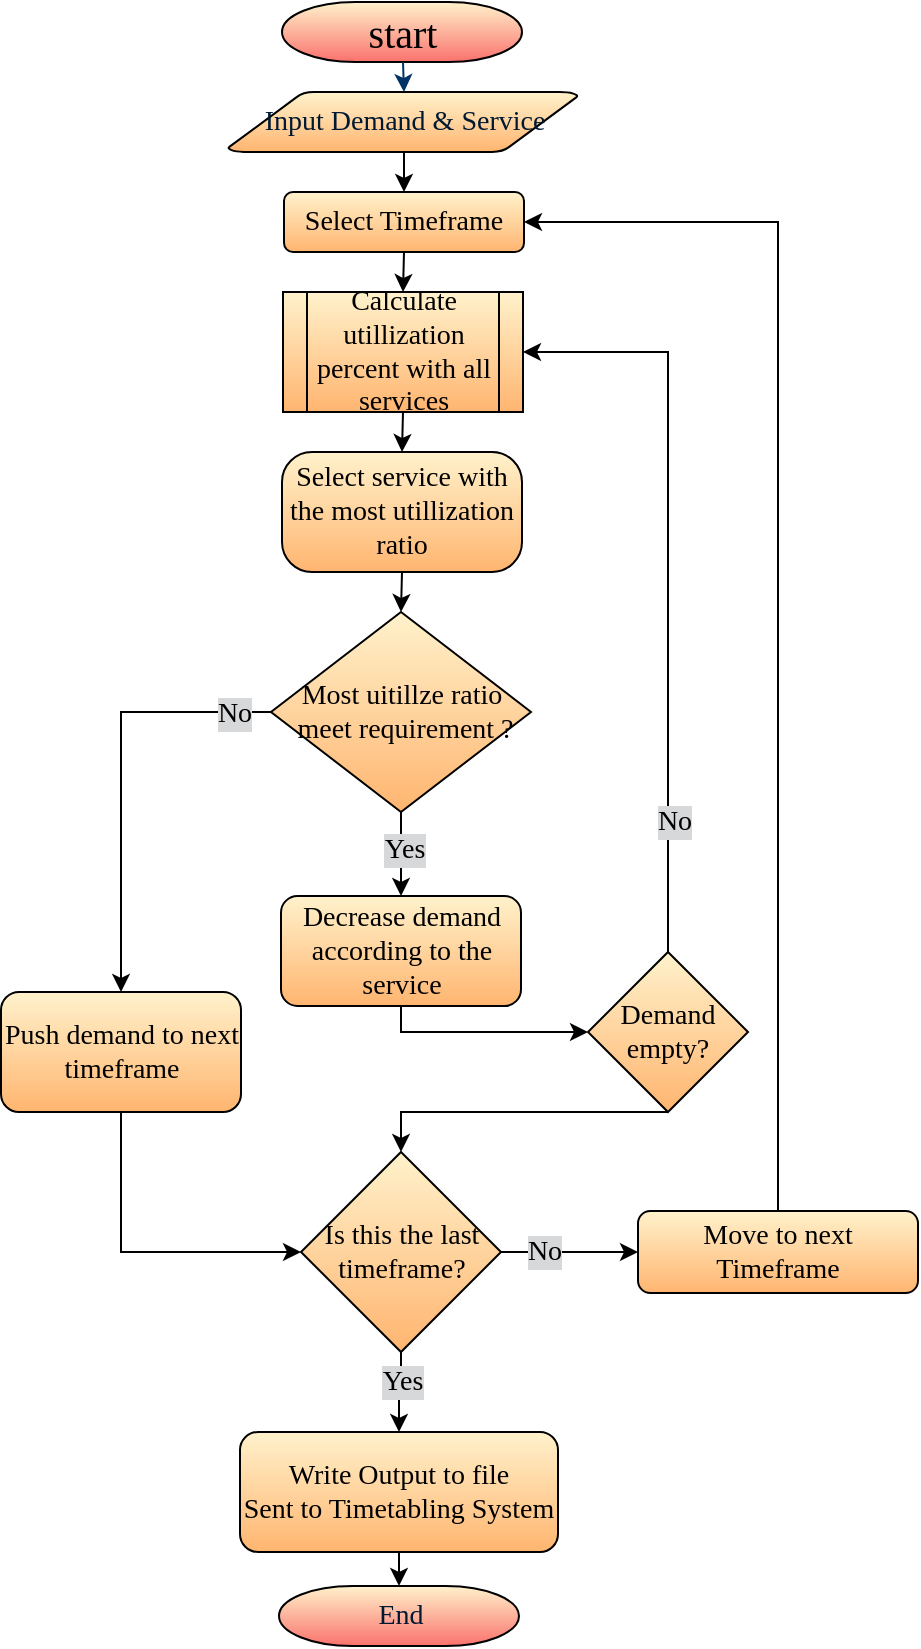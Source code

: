 <mxfile version="10.5.9" type="github"><diagram id="IksRYjbdFxxhTBMnKAOK" name="Page-1"><mxGraphModel dx="758" dy="469" grid="1" gridSize="10" guides="1" tooltips="1" connect="1" arrows="1" fold="1" page="1" pageScale="1" pageWidth="850" pageHeight="1100" math="0" shadow="0"><root><mxCell id="0"/><mxCell id="1" parent="0"/><mxCell id="jh3pecBuK80P3w0I09oi-1" value="start" style="shape=mxgraph.flowchart.terminator;fillColor=#FFF2CC;strokeColor=#000000;strokeWidth=1;gradientDirection=south;fontStyle=0;html=1;fontFamily=Times New Roman;spacing=2;fontSize=20;gradientColor=#FA726D;labelBorderColor=none;" parent="1" vertex="1"><mxGeometry x="272" y="75" width="120" height="30" as="geometry"/></mxCell><mxCell id="jh3pecBuK80P3w0I09oi-2" value="Input Demand &amp;amp; Service&lt;br style=&quot;font-size: 14px;&quot;&gt;" style="shape=mxgraph.flowchart.data;fillColor=#FFF2CC;strokeColor=#000000;strokeWidth=1;gradientColor=#FFB570;gradientDirection=south;fontColor=#001933;fontStyle=0;html=1;fontFamily=Times New Roman;spacing=2;fontSize=14;labelBorderColor=none;" parent="1" vertex="1"><mxGeometry x="245" y="120" width="175" height="30" as="geometry"/></mxCell><mxCell id="jh3pecBuK80P3w0I09oi-3" style="edgeStyle=orthogonalEdgeStyle;rounded=0;html=1;exitX=0.5;exitY=1;exitPerimeter=0;entryX=0.5;entryY=0;jettySize=auto;orthogonalLoop=1;fontFamily=Times New Roman;spacing=2;fontSize=14;labelBorderColor=none;" parent="1" target="jh3pecBuK80P3w0I09oi-8" edge="1"><mxGeometry relative="1" as="geometry"><mxPoint x="332" y="150" as="sourcePoint"/></mxGeometry></mxCell><mxCell id="jh3pecBuK80P3w0I09oi-5" style="fontColor=#001933;fontStyle=1;strokeColor=#003366;strokeWidth=1;html=1;fontFamily=Times New Roman;spacing=2;fontSize=14;labelBorderColor=none;" parent="1" source="jh3pecBuK80P3w0I09oi-1" edge="1"><mxGeometry relative="1" as="geometry"><mxPoint x="333" y="120" as="targetPoint"/></mxGeometry></mxCell><mxCell id="jh3pecBuK80P3w0I09oi-70" style="edgeStyle=orthogonalEdgeStyle;rounded=0;html=1;exitX=0.5;exitY=1;entryX=0.5;entryY=0;jettySize=auto;orthogonalLoop=1;fontFamily=Times New Roman;spacing=2;fontSize=14;labelBorderColor=none;" parent="1" source="jh3pecBuK80P3w0I09oi-8" target="jh3pecBuK80P3w0I09oi-39" edge="1"><mxGeometry relative="1" as="geometry"/></mxCell><mxCell id="jh3pecBuK80P3w0I09oi-8" value="Select Timeframe" style="rounded=1;whiteSpace=wrap;html=1;fontFamily=Times New Roman;spacing=2;fontSize=14;fillColor=#FFF2CC;gradientColor=#FFB570;labelBorderColor=none;strokeColor=#000000;strokeWidth=1;" parent="1" vertex="1"><mxGeometry x="273" y="170" width="120" height="30" as="geometry"/></mxCell><mxCell id="jh3pecBuK80P3w0I09oi-41" style="edgeStyle=orthogonalEdgeStyle;rounded=0;html=1;exitX=0.5;exitY=0;entryX=1;entryY=0.5;jettySize=auto;orthogonalLoop=1;fontFamily=Times New Roman;spacing=2;fontSize=14;labelBorderColor=none;" parent="1" source="jh3pecBuK80P3w0I09oi-15" target="jh3pecBuK80P3w0I09oi-39" edge="1"><mxGeometry relative="1" as="geometry"/></mxCell><mxCell id="jh3pecBuK80P3w0I09oi-42" value="No" style="text;html=1;resizable=0;points=[];align=center;verticalAlign=middle;labelBackgroundColor=#d7d8d9;fontFamily=Times New Roman;spacing=2;fontSize=14;labelBorderColor=none;fontColor=#000000;" parent="jh3pecBuK80P3w0I09oi-41" vertex="1" connectable="0"><mxGeometry x="-0.651" y="-3" relative="1" as="geometry"><mxPoint as="offset"/></mxGeometry></mxCell><mxCell id="7aQVyZFDAGQBYN12E_En-3" style="edgeStyle=orthogonalEdgeStyle;rounded=0;orthogonalLoop=1;jettySize=auto;html=1;exitX=0.5;exitY=1;exitDx=0;exitDy=0;entryX=0.5;entryY=0;entryDx=0;entryDy=0;fontFamily=Times New Roman;spacing=2;fontSize=14;labelBorderColor=none;" edge="1" parent="1" source="jh3pecBuK80P3w0I09oi-15" target="jh3pecBuK80P3w0I09oi-22"><mxGeometry relative="1" as="geometry"><Array as="points"><mxPoint x="332" y="630"/></Array></mxGeometry></mxCell><mxCell id="jh3pecBuK80P3w0I09oi-15" value="Demand empty?" style="rhombus;whiteSpace=wrap;html=1;fontFamily=Times New Roman;spacing=2;fontSize=14;fillColor=#FFF2CC;gradientColor=#FFB570;labelBorderColor=none;strokeColor=#000000;strokeWidth=1;" parent="1" vertex="1"><mxGeometry x="425" y="550" width="80" height="80" as="geometry"/></mxCell><mxCell id="jh3pecBuK80P3w0I09oi-47" style="edgeStyle=orthogonalEdgeStyle;rounded=0;html=1;exitX=0.5;exitY=1;entryX=0.5;entryY=0;jettySize=auto;orthogonalLoop=1;fontFamily=Times New Roman;spacing=2;fontSize=14;labelBorderColor=none;" parent="1" source="jh3pecBuK80P3w0I09oi-22" target="jh3pecBuK80P3w0I09oi-24" edge="1"><mxGeometry relative="1" as="geometry"/></mxCell><mxCell id="jh3pecBuK80P3w0I09oi-69" value="Yes" style="text;html=1;resizable=0;points=[];align=center;verticalAlign=middle;labelBackgroundColor=#d7d8d9;fontFamily=Times New Roman;spacing=2;fontSize=14;labelBorderColor=none;" parent="jh3pecBuK80P3w0I09oi-47" vertex="1" connectable="0"><mxGeometry x="-0.276" relative="1" as="geometry"><mxPoint as="offset"/></mxGeometry></mxCell><mxCell id="jh3pecBuK80P3w0I09oi-81" style="edgeStyle=orthogonalEdgeStyle;rounded=0;html=1;exitX=1;exitY=0.5;entryX=0;entryY=0.5;jettySize=auto;orthogonalLoop=1;fontFamily=Times New Roman;spacing=2;fontSize=14;labelBorderColor=none;" parent="1" source="jh3pecBuK80P3w0I09oi-22" target="jh3pecBuK80P3w0I09oi-79" edge="1"><mxGeometry relative="1" as="geometry"/></mxCell><mxCell id="jh3pecBuK80P3w0I09oi-82" value="No" style="text;html=1;resizable=0;points=[];align=center;verticalAlign=middle;labelBackgroundColor=#d7d8d9;fontFamily=Times New Roman;spacing=2;fontSize=14;labelBorderColor=none;" parent="jh3pecBuK80P3w0I09oi-81" vertex="1" connectable="0"><mxGeometry x="-0.394" relative="1" as="geometry"><mxPoint as="offset"/></mxGeometry></mxCell><mxCell id="jh3pecBuK80P3w0I09oi-22" value="Is this the last timeframe?" style="rhombus;whiteSpace=wrap;html=1;fontFamily=Times New Roman;spacing=2;fontSize=14;fillColor=#FFF2CC;gradientColor=#FFB570;labelBorderColor=none;strokeColor=#000000;strokeWidth=1;" parent="1" vertex="1"><mxGeometry x="281.5" y="650" width="100" height="100" as="geometry"/></mxCell><mxCell id="jh3pecBuK80P3w0I09oi-23" style="edgeStyle=orthogonalEdgeStyle;rounded=0;html=1;exitX=0.5;exitY=1;entryX=0.5;entryY=0;entryPerimeter=0;jettySize=auto;orthogonalLoop=1;fontFamily=Times New Roman;spacing=2;fontSize=14;labelBorderColor=none;" parent="1" source="jh3pecBuK80P3w0I09oi-24" target="jh3pecBuK80P3w0I09oi-25" edge="1"><mxGeometry relative="1" as="geometry"/></mxCell><mxCell id="jh3pecBuK80P3w0I09oi-24" value="Write Output to file&lt;br style=&quot;font-size: 14px;&quot;&gt;Sent to Timetabling System&lt;br style=&quot;font-size: 14px;&quot;&gt;" style="rounded=1;whiteSpace=wrap;html=1;fontFamily=Times New Roman;spacing=2;fontSize=14;fillColor=#FFF2CC;gradientColor=#FFB570;labelBorderColor=none;strokeColor=#000000;strokeWidth=1;" parent="1" vertex="1"><mxGeometry x="251" y="790" width="159" height="60" as="geometry"/></mxCell><mxCell id="jh3pecBuK80P3w0I09oi-25" value="End" style="shape=mxgraph.flowchart.terminator;fillColor=#FFF2CC;strokeColor=#000000;strokeWidth=1;gradientColor=#FA726D;gradientDirection=south;fontColor=#001933;fontStyle=0;html=1;fontFamily=Times New Roman;spacing=2;fontSize=14;labelBorderColor=none;" parent="1" vertex="1"><mxGeometry x="270.5" y="867" width="120" height="30" as="geometry"/></mxCell><mxCell id="jh3pecBuK80P3w0I09oi-61" style="edgeStyle=orthogonalEdgeStyle;rounded=0;html=1;exitX=0.5;exitY=1;entryX=0;entryY=0.5;jettySize=auto;orthogonalLoop=1;fontFamily=Times New Roman;spacing=2;fontSize=14;labelBorderColor=none;" parent="1" source="jh3pecBuK80P3w0I09oi-26" target="jh3pecBuK80P3w0I09oi-15" edge="1"><mxGeometry relative="1" as="geometry"><Array as="points"><mxPoint x="332" y="590"/><mxPoint x="425" y="590"/></Array></mxGeometry></mxCell><mxCell id="jh3pecBuK80P3w0I09oi-26" value="Decrease demand according to the service" style="rounded=1;whiteSpace=wrap;html=1;fontFamily=Times New Roman;spacing=2;fontSize=14;fillColor=#FFF2CC;gradientColor=#FFB570;labelBorderColor=none;strokeColor=#000000;strokeWidth=1;" parent="1" vertex="1"><mxGeometry x="271.5" y="522" width="120" height="55" as="geometry"/></mxCell><mxCell id="jh3pecBuK80P3w0I09oi-43" style="edgeStyle=orthogonalEdgeStyle;rounded=0;html=1;exitX=0.5;exitY=1;entryX=0.5;entryY=0;jettySize=auto;orthogonalLoop=1;fontFamily=Times New Roman;spacing=2;fontSize=14;entryDx=0;entryDy=0;labelBorderColor=none;" parent="1" source="jh3pecBuK80P3w0I09oi-39" edge="1" target="jh3pecBuK80P3w0I09oi-85"><mxGeometry relative="1" as="geometry"><mxPoint x="330.724" y="330.207" as="targetPoint"/></mxGeometry></mxCell><mxCell id="jh3pecBuK80P3w0I09oi-39" value="&lt;span style=&quot;font-size: 14px;&quot;&gt;Calculate utillization percent with all services&lt;/span&gt;" style="shape=process;whiteSpace=wrap;html=1;backgroundOutline=1;fontFamily=Times New Roman;spacing=2;fontSize=14;fillColor=#FFF2CC;gradientColor=#FFB570;labelBorderColor=none;strokeColor=#000000;strokeWidth=1;" parent="1" vertex="1"><mxGeometry x="272.5" y="220" width="120" height="60" as="geometry"/></mxCell><mxCell id="jh3pecBuK80P3w0I09oi-63" style="edgeStyle=orthogonalEdgeStyle;rounded=0;html=1;exitX=0.5;exitY=1;entryX=0.5;entryY=0;jettySize=auto;orthogonalLoop=1;fontFamily=Times New Roman;spacing=2;fontSize=14;labelBorderColor=none;" parent="1" source="jh3pecBuK80P3w0I09oi-60" target="jh3pecBuK80P3w0I09oi-26" edge="1"><mxGeometry relative="1" as="geometry"/></mxCell><mxCell id="jh3pecBuK80P3w0I09oi-64" value="Yes" style="text;html=1;resizable=0;points=[];align=center;verticalAlign=middle;labelBackgroundColor=#d7d8d9;fontFamily=Times New Roman;spacing=2;fontSize=14;labelBorderColor=none;" parent="jh3pecBuK80P3w0I09oi-63" vertex="1" connectable="0"><mxGeometry x="-0.651" y="3" relative="1" as="geometry"><mxPoint x="-2" y="11" as="offset"/></mxGeometry></mxCell><mxCell id="jh3pecBuK80P3w0I09oi-77" style="edgeStyle=orthogonalEdgeStyle;rounded=0;html=1;exitX=0;exitY=0.5;entryX=0.5;entryY=0;jettySize=auto;orthogonalLoop=1;fontFamily=Times New Roman;spacing=2;fontSize=14;labelBorderColor=none;" parent="1" source="jh3pecBuK80P3w0I09oi-60" target="jh3pecBuK80P3w0I09oi-67" edge="1"><mxGeometry relative="1" as="geometry"/></mxCell><mxCell id="jh3pecBuK80P3w0I09oi-78" value="No" style="text;html=1;resizable=0;points=[];align=center;verticalAlign=middle;labelBackgroundColor=#d7d8d9;fontFamily=Times New Roman;spacing=2;fontSize=14;labelBorderColor=none;" parent="jh3pecBuK80P3w0I09oi-77" vertex="1" connectable="0"><mxGeometry x="-0.828" y="1" relative="1" as="geometry"><mxPoint as="offset"/></mxGeometry></mxCell><mxCell id="jh3pecBuK80P3w0I09oi-60" value="Most uitillze ratio &amp;nbsp;meet requirement ?" style="rhombus;whiteSpace=wrap;html=1;fontFamily=Times New Roman;spacing=2;fontSize=14;fillColor=#FFF2CC;gradientColor=#FFB570;labelBorderColor=none;strokeColor=#000000;strokeWidth=1;" parent="1" vertex="1"><mxGeometry x="266.5" y="380" width="130" height="100" as="geometry"/></mxCell><mxCell id="jh3pecBuK80P3w0I09oi-68" style="edgeStyle=orthogonalEdgeStyle;rounded=0;html=1;exitX=0.5;exitY=1;entryX=0;entryY=0.5;jettySize=auto;orthogonalLoop=1;fontFamily=Times New Roman;spacing=2;fontSize=14;labelBorderColor=none;" parent="1" source="jh3pecBuK80P3w0I09oi-67" target="jh3pecBuK80P3w0I09oi-22" edge="1"><mxGeometry relative="1" as="geometry"/></mxCell><mxCell id="jh3pecBuK80P3w0I09oi-67" value="Push demand to next timeframe" style="rounded=1;whiteSpace=wrap;html=1;fontFamily=Times New Roman;spacing=2;fontSize=14;fillColor=#FFF2CC;gradientColor=#FFB570;labelBorderColor=none;strokeColor=#000000;strokeWidth=1;" parent="1" vertex="1"><mxGeometry x="131.5" y="570" width="120" height="60" as="geometry"/></mxCell><mxCell id="jh3pecBuK80P3w0I09oi-84" style="edgeStyle=orthogonalEdgeStyle;rounded=0;html=1;exitX=0.5;exitY=0;entryX=1;entryY=0.5;jettySize=auto;orthogonalLoop=1;fontFamily=Times New Roman;spacing=2;fontSize=14;labelBorderColor=none;" parent="1" source="jh3pecBuK80P3w0I09oi-79" target="jh3pecBuK80P3w0I09oi-8" edge="1"><mxGeometry relative="1" as="geometry"/></mxCell><mxCell id="jh3pecBuK80P3w0I09oi-79" value="Move to next Timeframe" style="rounded=1;whiteSpace=wrap;html=1;fontFamily=Times New Roman;spacing=2;fontSize=14;fillColor=#FFF2CC;gradientColor=#FFB570;labelBorderColor=none;strokeColor=#000000;strokeWidth=1;" parent="1" vertex="1"><mxGeometry x="450" y="679.5" width="140" height="41" as="geometry"/></mxCell><mxCell id="7aQVyZFDAGQBYN12E_En-2" style="edgeStyle=orthogonalEdgeStyle;rounded=0;orthogonalLoop=1;jettySize=auto;html=1;exitX=0.5;exitY=1;exitDx=0;exitDy=0;entryX=0.5;entryY=0;entryDx=0;entryDy=0;fontFamily=Times New Roman;spacing=2;fontSize=14;labelBorderColor=none;" edge="1" parent="1" source="jh3pecBuK80P3w0I09oi-85" target="jh3pecBuK80P3w0I09oi-60"><mxGeometry relative="1" as="geometry"/></mxCell><mxCell id="jh3pecBuK80P3w0I09oi-85" value="&lt;span style=&quot;font-size: 14px;&quot;&gt;Select service with the most utillization ratio&lt;/span&gt;" style="rounded=1;whiteSpace=wrap;html=1;arcSize=25;fontFamily=Times New Roman;spacing=2;fontSize=14;fillColor=#FFF2CC;gradientColor=#FFB570;labelBorderColor=none;strokeColor=#000000;strokeWidth=1;" parent="1" vertex="1"><mxGeometry x="272" y="300" width="120" height="60" as="geometry"/></mxCell></root></mxGraphModel></diagram></mxfile>